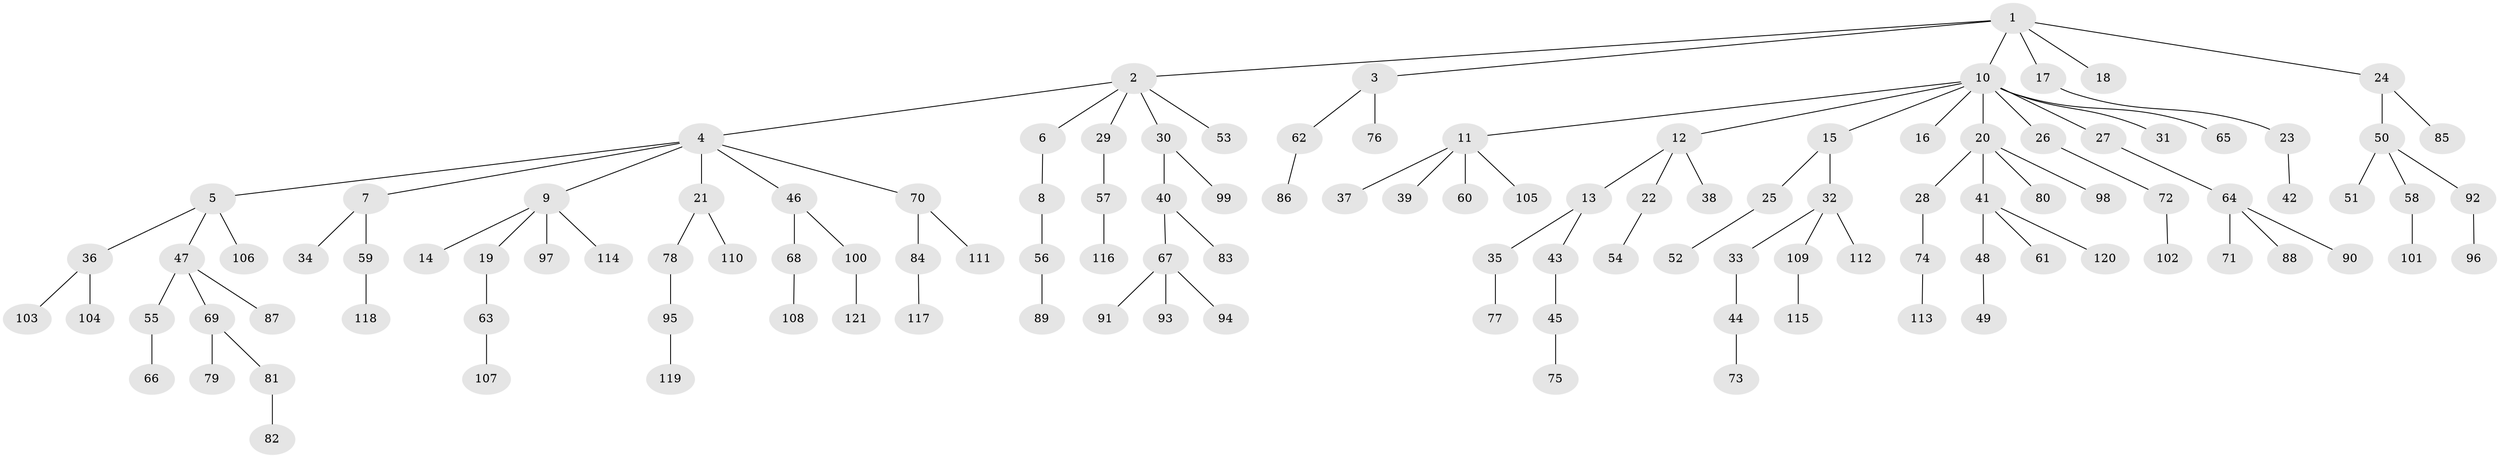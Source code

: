 // Generated by graph-tools (version 1.1) at 2025/02/03/09/25 03:02:19]
// undirected, 121 vertices, 120 edges
graph export_dot {
graph [start="1"]
  node [color=gray90,style=filled];
  1;
  2;
  3;
  4;
  5;
  6;
  7;
  8;
  9;
  10;
  11;
  12;
  13;
  14;
  15;
  16;
  17;
  18;
  19;
  20;
  21;
  22;
  23;
  24;
  25;
  26;
  27;
  28;
  29;
  30;
  31;
  32;
  33;
  34;
  35;
  36;
  37;
  38;
  39;
  40;
  41;
  42;
  43;
  44;
  45;
  46;
  47;
  48;
  49;
  50;
  51;
  52;
  53;
  54;
  55;
  56;
  57;
  58;
  59;
  60;
  61;
  62;
  63;
  64;
  65;
  66;
  67;
  68;
  69;
  70;
  71;
  72;
  73;
  74;
  75;
  76;
  77;
  78;
  79;
  80;
  81;
  82;
  83;
  84;
  85;
  86;
  87;
  88;
  89;
  90;
  91;
  92;
  93;
  94;
  95;
  96;
  97;
  98;
  99;
  100;
  101;
  102;
  103;
  104;
  105;
  106;
  107;
  108;
  109;
  110;
  111;
  112;
  113;
  114;
  115;
  116;
  117;
  118;
  119;
  120;
  121;
  1 -- 2;
  1 -- 3;
  1 -- 10;
  1 -- 17;
  1 -- 18;
  1 -- 24;
  2 -- 4;
  2 -- 6;
  2 -- 29;
  2 -- 30;
  2 -- 53;
  3 -- 62;
  3 -- 76;
  4 -- 5;
  4 -- 7;
  4 -- 9;
  4 -- 21;
  4 -- 46;
  4 -- 70;
  5 -- 36;
  5 -- 47;
  5 -- 106;
  6 -- 8;
  7 -- 34;
  7 -- 59;
  8 -- 56;
  9 -- 14;
  9 -- 19;
  9 -- 97;
  9 -- 114;
  10 -- 11;
  10 -- 12;
  10 -- 15;
  10 -- 16;
  10 -- 20;
  10 -- 26;
  10 -- 27;
  10 -- 31;
  10 -- 65;
  11 -- 37;
  11 -- 39;
  11 -- 60;
  11 -- 105;
  12 -- 13;
  12 -- 22;
  12 -- 38;
  13 -- 35;
  13 -- 43;
  15 -- 25;
  15 -- 32;
  17 -- 23;
  19 -- 63;
  20 -- 28;
  20 -- 41;
  20 -- 80;
  20 -- 98;
  21 -- 78;
  21 -- 110;
  22 -- 54;
  23 -- 42;
  24 -- 50;
  24 -- 85;
  25 -- 52;
  26 -- 72;
  27 -- 64;
  28 -- 74;
  29 -- 57;
  30 -- 40;
  30 -- 99;
  32 -- 33;
  32 -- 109;
  32 -- 112;
  33 -- 44;
  35 -- 77;
  36 -- 103;
  36 -- 104;
  40 -- 67;
  40 -- 83;
  41 -- 48;
  41 -- 61;
  41 -- 120;
  43 -- 45;
  44 -- 73;
  45 -- 75;
  46 -- 68;
  46 -- 100;
  47 -- 55;
  47 -- 69;
  47 -- 87;
  48 -- 49;
  50 -- 51;
  50 -- 58;
  50 -- 92;
  55 -- 66;
  56 -- 89;
  57 -- 116;
  58 -- 101;
  59 -- 118;
  62 -- 86;
  63 -- 107;
  64 -- 71;
  64 -- 88;
  64 -- 90;
  67 -- 91;
  67 -- 93;
  67 -- 94;
  68 -- 108;
  69 -- 79;
  69 -- 81;
  70 -- 84;
  70 -- 111;
  72 -- 102;
  74 -- 113;
  78 -- 95;
  81 -- 82;
  84 -- 117;
  92 -- 96;
  95 -- 119;
  100 -- 121;
  109 -- 115;
}
